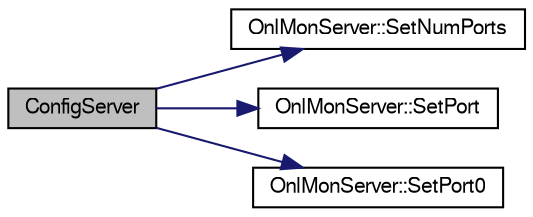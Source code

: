 digraph "ConfigServer"
{
  bgcolor="transparent";
  edge [fontname="FreeSans",fontsize="10",labelfontname="FreeSans",labelfontsize="10"];
  node [fontname="FreeSans",fontsize="10",shape=record];
  rankdir="LR";
  Node1 [label="ConfigServer",height=0.2,width=0.4,color="black", fillcolor="grey75", style="filled" fontcolor="black"];
  Node1 -> Node2 [color="midnightblue",fontsize="10",style="solid",fontname="FreeSans"];
  Node2 [label="OnlMonServer::SetNumPorts",height=0.2,width=0.4,color="black",URL="$d8/d38/classOnlMonServer.html#a3f9772414d8537a9beb0ca858952c828"];
  Node1 -> Node3 [color="midnightblue",fontsize="10",style="solid",fontname="FreeSans"];
  Node3 [label="OnlMonServer::SetPort",height=0.2,width=0.4,color="black",URL="$d8/d38/classOnlMonServer.html#a6ec9ddf73836595d0fa269d5196898b6"];
  Node1 -> Node4 [color="midnightblue",fontsize="10",style="solid",fontname="FreeSans"];
  Node4 [label="OnlMonServer::SetPort0",height=0.2,width=0.4,color="black",URL="$d8/d38/classOnlMonServer.html#a4fa51dcd1bf21c09d28a5c5cbc9fe92b"];
}

